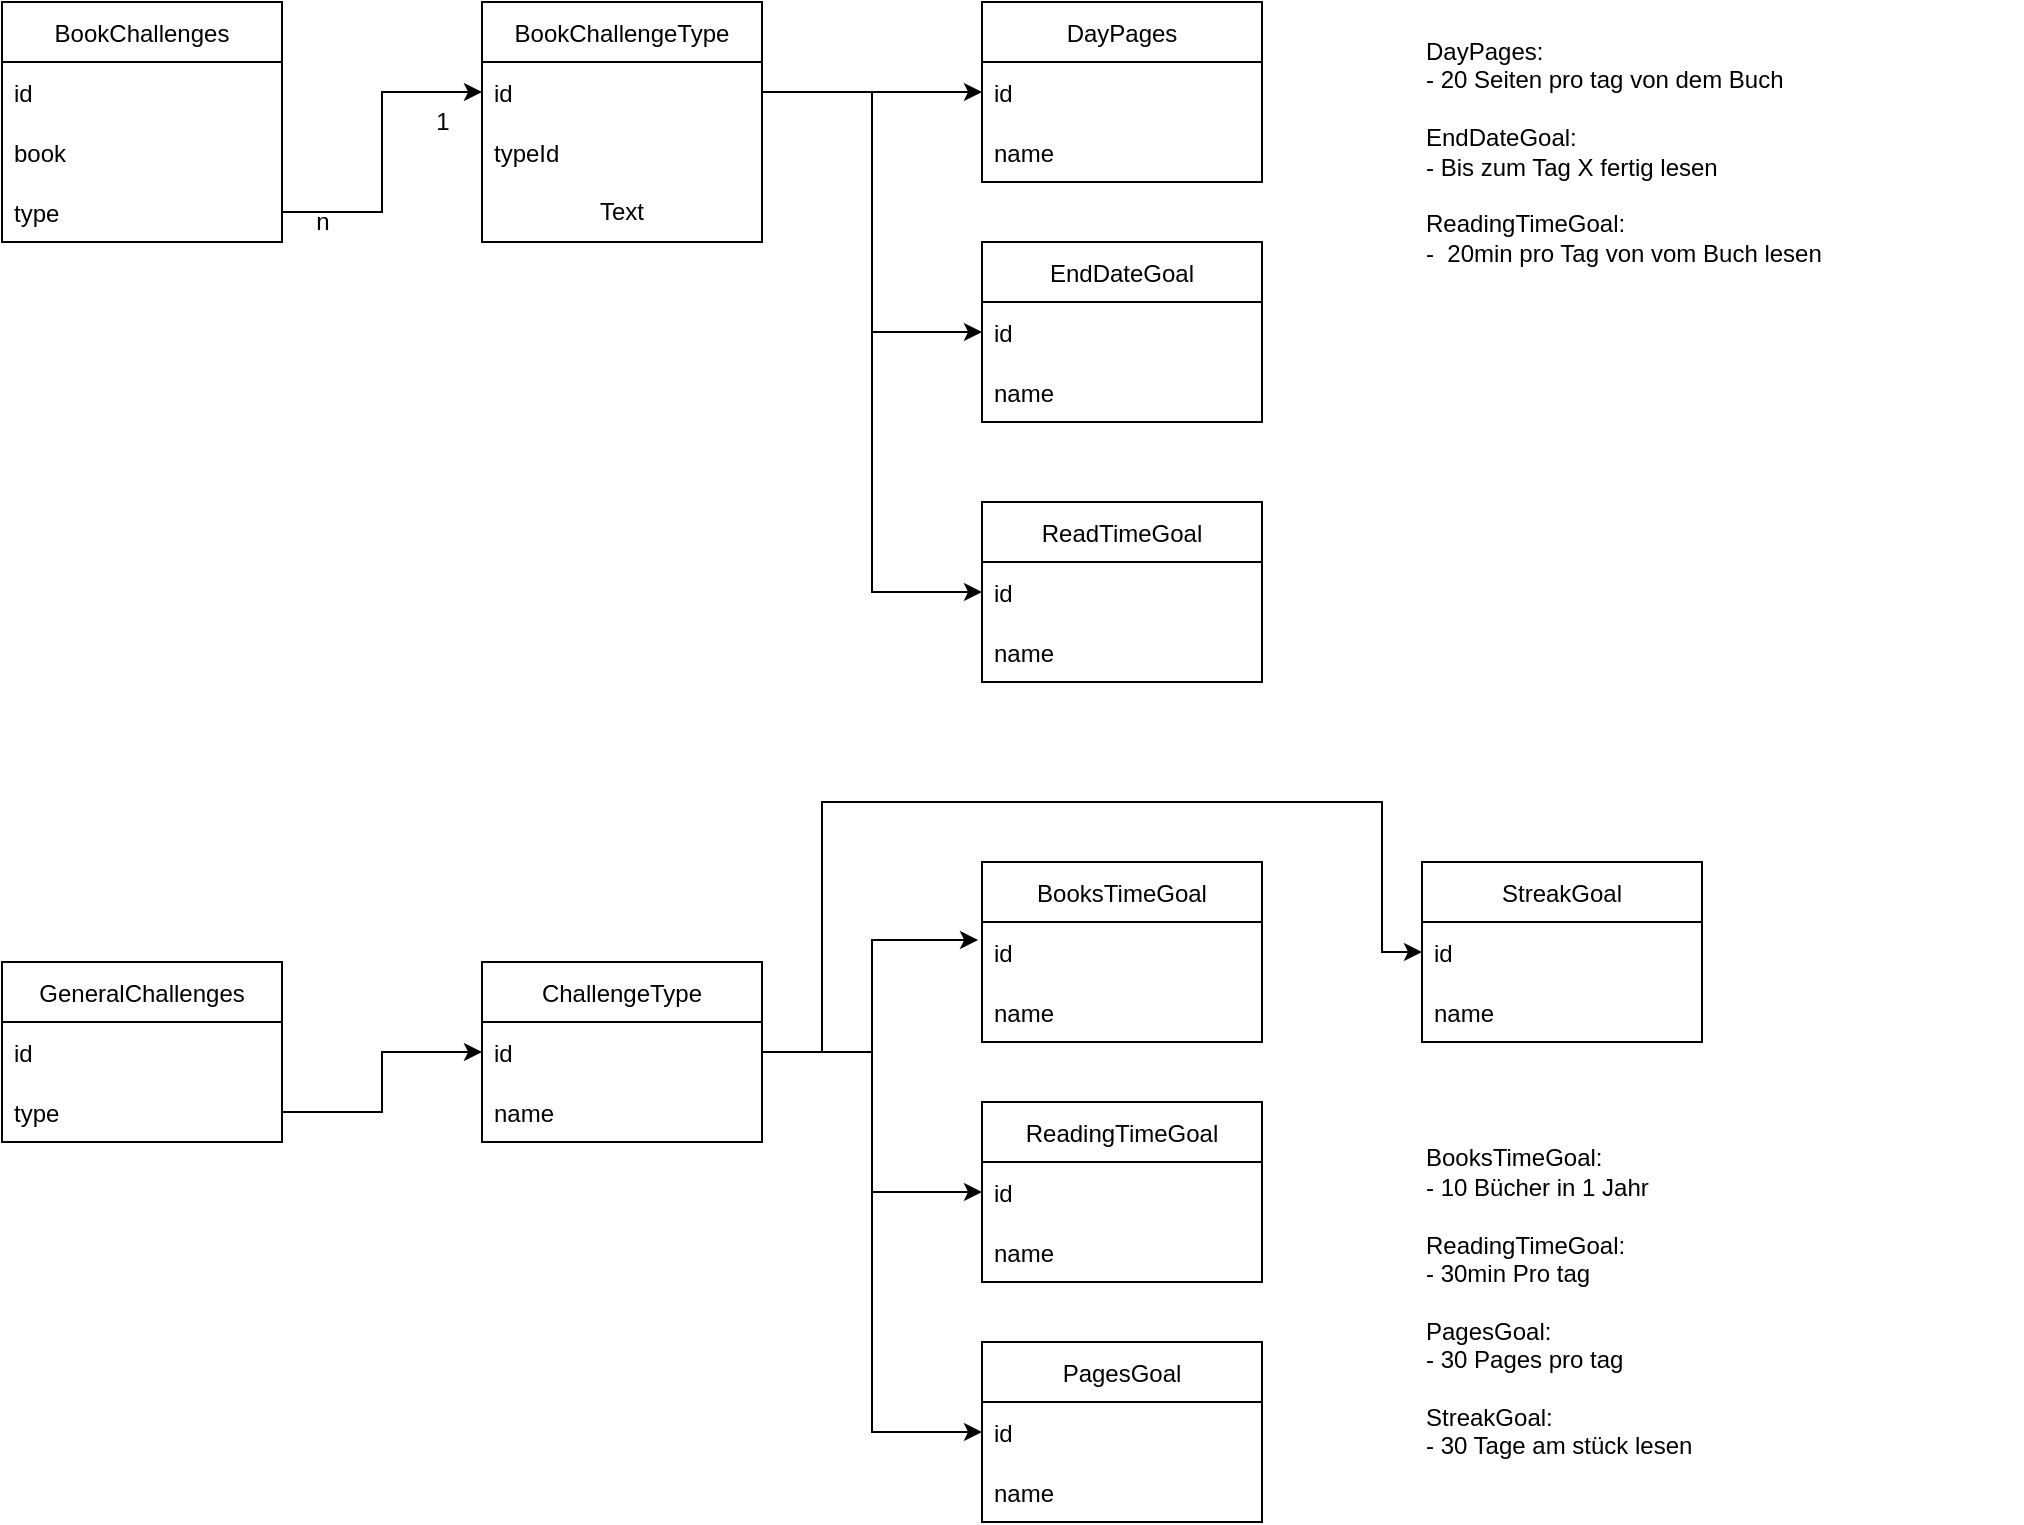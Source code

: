 <mxfile version="20.8.16" type="device"><diagram id="5UC8xc8aUDfBGlQ5QwmF" name="Seite-1"><mxGraphModel dx="1142" dy="864" grid="1" gridSize="10" guides="1" tooltips="1" connect="1" arrows="1" fold="1" page="1" pageScale="1" pageWidth="1169" pageHeight="827" math="0" shadow="0"><root><mxCell id="0"/><mxCell id="1" parent="0"/><mxCell id="uhi9riS7lNYA-uoKevwM-1" value="BookChallenges" style="swimlane;fontStyle=0;childLayout=stackLayout;horizontal=1;startSize=30;horizontalStack=0;resizeParent=1;resizeParentMax=0;resizeLast=0;collapsible=1;marginBottom=0;" parent="1" vertex="1"><mxGeometry x="70" y="50" width="140" height="120" as="geometry"/></mxCell><mxCell id="uhi9riS7lNYA-uoKevwM-2" value="id" style="text;strokeColor=none;fillColor=none;align=left;verticalAlign=middle;spacingLeft=4;spacingRight=4;overflow=hidden;points=[[0,0.5],[1,0.5]];portConstraint=eastwest;rotatable=0;" parent="uhi9riS7lNYA-uoKevwM-1" vertex="1"><mxGeometry y="30" width="140" height="30" as="geometry"/></mxCell><mxCell id="uhi9riS7lNYA-uoKevwM-3" value="book" style="text;strokeColor=none;fillColor=none;align=left;verticalAlign=middle;spacingLeft=4;spacingRight=4;overflow=hidden;points=[[0,0.5],[1,0.5]];portConstraint=eastwest;rotatable=0;" parent="uhi9riS7lNYA-uoKevwM-1" vertex="1"><mxGeometry y="60" width="140" height="30" as="geometry"/></mxCell><mxCell id="uhi9riS7lNYA-uoKevwM-4" value="type" style="text;strokeColor=none;fillColor=none;align=left;verticalAlign=middle;spacingLeft=4;spacingRight=4;overflow=hidden;points=[[0,0.5],[1,0.5]];portConstraint=eastwest;rotatable=0;" parent="uhi9riS7lNYA-uoKevwM-1" vertex="1"><mxGeometry y="90" width="140" height="30" as="geometry"/></mxCell><mxCell id="uhi9riS7lNYA-uoKevwM-5" value="BookChallengeType" style="swimlane;fontStyle=0;childLayout=stackLayout;horizontal=1;startSize=30;horizontalStack=0;resizeParent=1;resizeParentMax=0;resizeLast=0;collapsible=1;marginBottom=0;" parent="1" vertex="1"><mxGeometry x="310" y="50" width="140" height="120" as="geometry"/></mxCell><mxCell id="uhi9riS7lNYA-uoKevwM-6" value="id" style="text;strokeColor=none;fillColor=none;align=left;verticalAlign=middle;spacingLeft=4;spacingRight=4;overflow=hidden;points=[[0,0.5],[1,0.5]];portConstraint=eastwest;rotatable=0;" parent="uhi9riS7lNYA-uoKevwM-5" vertex="1"><mxGeometry y="30" width="140" height="30" as="geometry"/></mxCell><mxCell id="uhi9riS7lNYA-uoKevwM-7" value="typeId" style="text;strokeColor=none;fillColor=none;align=left;verticalAlign=middle;spacingLeft=4;spacingRight=4;overflow=hidden;points=[[0,0.5],[1,0.5]];portConstraint=eastwest;rotatable=0;" parent="uhi9riS7lNYA-uoKevwM-5" vertex="1"><mxGeometry y="60" width="140" height="30" as="geometry"/></mxCell><mxCell id="uhi9riS7lNYA-uoKevwM-45" value="Text" style="text;html=1;strokeColor=none;fillColor=none;align=center;verticalAlign=middle;whiteSpace=wrap;rounded=0;" parent="uhi9riS7lNYA-uoKevwM-5" vertex="1"><mxGeometry y="90" width="140" height="30" as="geometry"/></mxCell><mxCell id="uhi9riS7lNYA-uoKevwM-9" style="edgeStyle=orthogonalEdgeStyle;rounded=0;orthogonalLoop=1;jettySize=auto;html=1;entryX=0;entryY=0.5;entryDx=0;entryDy=0;" parent="1" source="uhi9riS7lNYA-uoKevwM-4" target="uhi9riS7lNYA-uoKevwM-6" edge="1"><mxGeometry relative="1" as="geometry"/></mxCell><mxCell id="uhi9riS7lNYA-uoKevwM-10" value="n" style="text;html=1;align=center;verticalAlign=middle;resizable=0;points=[];autosize=1;strokeColor=none;fillColor=none;" parent="1" vertex="1"><mxGeometry x="215" y="145" width="30" height="30" as="geometry"/></mxCell><mxCell id="uhi9riS7lNYA-uoKevwM-11" value="1" style="text;html=1;align=center;verticalAlign=middle;resizable=0;points=[];autosize=1;strokeColor=none;fillColor=none;" parent="1" vertex="1"><mxGeometry x="275" y="95" width="30" height="30" as="geometry"/></mxCell><mxCell id="uhi9riS7lNYA-uoKevwM-12" value="DayPages" style="swimlane;fontStyle=0;childLayout=stackLayout;horizontal=1;startSize=30;horizontalStack=0;resizeParent=1;resizeParentMax=0;resizeLast=0;collapsible=1;marginBottom=0;" parent="1" vertex="1"><mxGeometry x="560" y="50" width="140" height="90" as="geometry"/></mxCell><mxCell id="uhi9riS7lNYA-uoKevwM-13" value="id" style="text;strokeColor=none;fillColor=none;align=left;verticalAlign=middle;spacingLeft=4;spacingRight=4;overflow=hidden;points=[[0,0.5],[1,0.5]];portConstraint=eastwest;rotatable=0;" parent="uhi9riS7lNYA-uoKevwM-12" vertex="1"><mxGeometry y="30" width="140" height="30" as="geometry"/></mxCell><mxCell id="uhi9riS7lNYA-uoKevwM-14" value="name" style="text;strokeColor=none;fillColor=none;align=left;verticalAlign=middle;spacingLeft=4;spacingRight=4;overflow=hidden;points=[[0,0.5],[1,0.5]];portConstraint=eastwest;rotatable=0;" parent="uhi9riS7lNYA-uoKevwM-12" vertex="1"><mxGeometry y="60" width="140" height="30" as="geometry"/></mxCell><mxCell id="uhi9riS7lNYA-uoKevwM-15" value="EndDateGoal" style="swimlane;fontStyle=0;childLayout=stackLayout;horizontal=1;startSize=30;horizontalStack=0;resizeParent=1;resizeParentMax=0;resizeLast=0;collapsible=1;marginBottom=0;" parent="1" vertex="1"><mxGeometry x="560" y="170" width="140" height="90" as="geometry"/></mxCell><mxCell id="uhi9riS7lNYA-uoKevwM-16" value="id" style="text;strokeColor=none;fillColor=none;align=left;verticalAlign=middle;spacingLeft=4;spacingRight=4;overflow=hidden;points=[[0,0.5],[1,0.5]];portConstraint=eastwest;rotatable=0;" parent="uhi9riS7lNYA-uoKevwM-15" vertex="1"><mxGeometry y="30" width="140" height="30" as="geometry"/></mxCell><mxCell id="uhi9riS7lNYA-uoKevwM-17" value="name" style="text;strokeColor=none;fillColor=none;align=left;verticalAlign=middle;spacingLeft=4;spacingRight=4;overflow=hidden;points=[[0,0.5],[1,0.5]];portConstraint=eastwest;rotatable=0;" parent="uhi9riS7lNYA-uoKevwM-15" vertex="1"><mxGeometry y="60" width="140" height="30" as="geometry"/></mxCell><mxCell id="uhi9riS7lNYA-uoKevwM-18" value="ReadTimeGoal" style="swimlane;fontStyle=0;childLayout=stackLayout;horizontal=1;startSize=30;horizontalStack=0;resizeParent=1;resizeParentMax=0;resizeLast=0;collapsible=1;marginBottom=0;" parent="1" vertex="1"><mxGeometry x="560" y="300" width="140" height="90" as="geometry"/></mxCell><mxCell id="uhi9riS7lNYA-uoKevwM-19" value="id" style="text;strokeColor=none;fillColor=none;align=left;verticalAlign=middle;spacingLeft=4;spacingRight=4;overflow=hidden;points=[[0,0.5],[1,0.5]];portConstraint=eastwest;rotatable=0;" parent="uhi9riS7lNYA-uoKevwM-18" vertex="1"><mxGeometry y="30" width="140" height="30" as="geometry"/></mxCell><mxCell id="uhi9riS7lNYA-uoKevwM-20" value="name" style="text;strokeColor=none;fillColor=none;align=left;verticalAlign=middle;spacingLeft=4;spacingRight=4;overflow=hidden;points=[[0,0.5],[1,0.5]];portConstraint=eastwest;rotatable=0;" parent="uhi9riS7lNYA-uoKevwM-18" vertex="1"><mxGeometry y="60" width="140" height="30" as="geometry"/></mxCell><mxCell id="uhi9riS7lNYA-uoKevwM-21" value="GeneralChallenges" style="swimlane;fontStyle=0;childLayout=stackLayout;horizontal=1;startSize=30;horizontalStack=0;resizeParent=1;resizeParentMax=0;resizeLast=0;collapsible=1;marginBottom=0;" parent="1" vertex="1"><mxGeometry x="70" y="530" width="140" height="90" as="geometry"/></mxCell><mxCell id="uhi9riS7lNYA-uoKevwM-22" value="id" style="text;strokeColor=none;fillColor=none;align=left;verticalAlign=middle;spacingLeft=4;spacingRight=4;overflow=hidden;points=[[0,0.5],[1,0.5]];portConstraint=eastwest;rotatable=0;" parent="uhi9riS7lNYA-uoKevwM-21" vertex="1"><mxGeometry y="30" width="140" height="30" as="geometry"/></mxCell><mxCell id="uhi9riS7lNYA-uoKevwM-24" value="type" style="text;strokeColor=none;fillColor=none;align=left;verticalAlign=middle;spacingLeft=4;spacingRight=4;overflow=hidden;points=[[0,0.5],[1,0.5]];portConstraint=eastwest;rotatable=0;" parent="uhi9riS7lNYA-uoKevwM-21" vertex="1"><mxGeometry y="60" width="140" height="30" as="geometry"/></mxCell><mxCell id="uhi9riS7lNYA-uoKevwM-25" value="ChallengeType" style="swimlane;fontStyle=0;childLayout=stackLayout;horizontal=1;startSize=30;horizontalStack=0;resizeParent=1;resizeParentMax=0;resizeLast=0;collapsible=1;marginBottom=0;" parent="1" vertex="1"><mxGeometry x="310" y="530" width="140" height="90" as="geometry"/></mxCell><mxCell id="uhi9riS7lNYA-uoKevwM-26" value="id" style="text;strokeColor=none;fillColor=none;align=left;verticalAlign=middle;spacingLeft=4;spacingRight=4;overflow=hidden;points=[[0,0.5],[1,0.5]];portConstraint=eastwest;rotatable=0;" parent="uhi9riS7lNYA-uoKevwM-25" vertex="1"><mxGeometry y="30" width="140" height="30" as="geometry"/></mxCell><mxCell id="uhi9riS7lNYA-uoKevwM-27" value="name" style="text;strokeColor=none;fillColor=none;align=left;verticalAlign=middle;spacingLeft=4;spacingRight=4;overflow=hidden;points=[[0,0.5],[1,0.5]];portConstraint=eastwest;rotatable=0;" parent="uhi9riS7lNYA-uoKevwM-25" vertex="1"><mxGeometry y="60" width="140" height="30" as="geometry"/></mxCell><mxCell id="uhi9riS7lNYA-uoKevwM-28" value="BooksTimeGoal" style="swimlane;fontStyle=0;childLayout=stackLayout;horizontal=1;startSize=30;horizontalStack=0;resizeParent=1;resizeParentMax=0;resizeLast=0;collapsible=1;marginBottom=0;" parent="1" vertex="1"><mxGeometry x="560" y="480" width="140" height="90" as="geometry"/></mxCell><mxCell id="uhi9riS7lNYA-uoKevwM-29" value="id" style="text;strokeColor=none;fillColor=none;align=left;verticalAlign=middle;spacingLeft=4;spacingRight=4;overflow=hidden;points=[[0,0.5],[1,0.5]];portConstraint=eastwest;rotatable=0;" parent="uhi9riS7lNYA-uoKevwM-28" vertex="1"><mxGeometry y="30" width="140" height="30" as="geometry"/></mxCell><mxCell id="uhi9riS7lNYA-uoKevwM-30" value="name" style="text;strokeColor=none;fillColor=none;align=left;verticalAlign=middle;spacingLeft=4;spacingRight=4;overflow=hidden;points=[[0,0.5],[1,0.5]];portConstraint=eastwest;rotatable=0;" parent="uhi9riS7lNYA-uoKevwM-28" vertex="1"><mxGeometry y="60" width="140" height="30" as="geometry"/></mxCell><mxCell id="uhi9riS7lNYA-uoKevwM-31" value="ReadingTimeGoal" style="swimlane;fontStyle=0;childLayout=stackLayout;horizontal=1;startSize=30;horizontalStack=0;resizeParent=1;resizeParentMax=0;resizeLast=0;collapsible=1;marginBottom=0;" parent="1" vertex="1"><mxGeometry x="560" y="600" width="140" height="90" as="geometry"/></mxCell><mxCell id="uhi9riS7lNYA-uoKevwM-32" value="id" style="text;strokeColor=none;fillColor=none;align=left;verticalAlign=middle;spacingLeft=4;spacingRight=4;overflow=hidden;points=[[0,0.5],[1,0.5]];portConstraint=eastwest;rotatable=0;" parent="uhi9riS7lNYA-uoKevwM-31" vertex="1"><mxGeometry y="30" width="140" height="30" as="geometry"/></mxCell><mxCell id="uhi9riS7lNYA-uoKevwM-33" value="name" style="text;strokeColor=none;fillColor=none;align=left;verticalAlign=middle;spacingLeft=4;spacingRight=4;overflow=hidden;points=[[0,0.5],[1,0.5]];portConstraint=eastwest;rotatable=0;" parent="uhi9riS7lNYA-uoKevwM-31" vertex="1"><mxGeometry y="60" width="140" height="30" as="geometry"/></mxCell><mxCell id="uhi9riS7lNYA-uoKevwM-34" value="PagesGoal" style="swimlane;fontStyle=0;childLayout=stackLayout;horizontal=1;startSize=30;horizontalStack=0;resizeParent=1;resizeParentMax=0;resizeLast=0;collapsible=1;marginBottom=0;" parent="1" vertex="1"><mxGeometry x="560" y="720" width="140" height="90" as="geometry"/></mxCell><mxCell id="uhi9riS7lNYA-uoKevwM-35" value="id" style="text;strokeColor=none;fillColor=none;align=left;verticalAlign=middle;spacingLeft=4;spacingRight=4;overflow=hidden;points=[[0,0.5],[1,0.5]];portConstraint=eastwest;rotatable=0;" parent="uhi9riS7lNYA-uoKevwM-34" vertex="1"><mxGeometry y="30" width="140" height="30" as="geometry"/></mxCell><mxCell id="uhi9riS7lNYA-uoKevwM-36" value="name" style="text;strokeColor=none;fillColor=none;align=left;verticalAlign=middle;spacingLeft=4;spacingRight=4;overflow=hidden;points=[[0,0.5],[1,0.5]];portConstraint=eastwest;rotatable=0;" parent="uhi9riS7lNYA-uoKevwM-34" vertex="1"><mxGeometry y="60" width="140" height="30" as="geometry"/></mxCell><mxCell id="uhi9riS7lNYA-uoKevwM-37" value="StreakGoal" style="swimlane;fontStyle=0;childLayout=stackLayout;horizontal=1;startSize=30;horizontalStack=0;resizeParent=1;resizeParentMax=0;resizeLast=0;collapsible=1;marginBottom=0;" parent="1" vertex="1"><mxGeometry x="780" y="480" width="140" height="90" as="geometry"/></mxCell><mxCell id="uhi9riS7lNYA-uoKevwM-38" value="id" style="text;strokeColor=none;fillColor=none;align=left;verticalAlign=middle;spacingLeft=4;spacingRight=4;overflow=hidden;points=[[0,0.5],[1,0.5]];portConstraint=eastwest;rotatable=0;" parent="uhi9riS7lNYA-uoKevwM-37" vertex="1"><mxGeometry y="30" width="140" height="30" as="geometry"/></mxCell><mxCell id="uhi9riS7lNYA-uoKevwM-39" value="name" style="text;strokeColor=none;fillColor=none;align=left;verticalAlign=middle;spacingLeft=4;spacingRight=4;overflow=hidden;points=[[0,0.5],[1,0.5]];portConstraint=eastwest;rotatable=0;" parent="uhi9riS7lNYA-uoKevwM-37" vertex="1"><mxGeometry y="60" width="140" height="30" as="geometry"/></mxCell><mxCell id="uhi9riS7lNYA-uoKevwM-41" value="BooksTimeGoal:&lt;br&gt;- 10 Bücher in 1 Jahr&lt;br&gt;&lt;br&gt;ReadingTimeGoal:&lt;br&gt;- 30min Pro tag&lt;br&gt;&lt;br&gt;PagesGoal:&lt;br&gt;- 30 Pages pro tag&amp;nbsp;&lt;br&gt;&lt;br&gt;StreakGoal:&lt;br&gt;- 30 Tage am stück lesen" style="text;html=1;strokeColor=none;fillColor=none;align=left;verticalAlign=middle;whiteSpace=wrap;rounded=0;" parent="1" vertex="1"><mxGeometry x="780" y="590" width="300" height="220" as="geometry"/></mxCell><mxCell id="uhi9riS7lNYA-uoKevwM-42" value="DayPages:&lt;br&gt;- 20 Seiten pro tag von dem Buch&lt;br&gt;&lt;br&gt;EndDateGoal:&lt;br&gt;- Bis zum Tag X fertig lesen&lt;br&gt;&lt;br&gt;ReadingTimeGoal:&lt;br&gt;-&amp;nbsp; 20min pro Tag von vom Buch lesen" style="text;html=1;strokeColor=none;fillColor=none;align=left;verticalAlign=middle;whiteSpace=wrap;rounded=0;" parent="1" vertex="1"><mxGeometry x="780" y="60" width="290" height="130" as="geometry"/></mxCell><mxCell id="pGAbdGA8DyQKQojGBXfP-1" style="edgeStyle=orthogonalEdgeStyle;rounded=0;orthogonalLoop=1;jettySize=auto;html=1;" edge="1" parent="1" source="uhi9riS7lNYA-uoKevwM-24" target="uhi9riS7lNYA-uoKevwM-26"><mxGeometry relative="1" as="geometry"/></mxCell><mxCell id="pGAbdGA8DyQKQojGBXfP-3" style="edgeStyle=orthogonalEdgeStyle;rounded=0;orthogonalLoop=1;jettySize=auto;html=1;entryX=0;entryY=0.5;entryDx=0;entryDy=0;" edge="1" parent="1" source="uhi9riS7lNYA-uoKevwM-6" target="uhi9riS7lNYA-uoKevwM-16"><mxGeometry relative="1" as="geometry"/></mxCell><mxCell id="pGAbdGA8DyQKQojGBXfP-4" style="edgeStyle=orthogonalEdgeStyle;rounded=0;orthogonalLoop=1;jettySize=auto;html=1;exitX=1;exitY=0.5;exitDx=0;exitDy=0;entryX=0;entryY=0.5;entryDx=0;entryDy=0;" edge="1" parent="1" source="uhi9riS7lNYA-uoKevwM-6" target="uhi9riS7lNYA-uoKevwM-13"><mxGeometry relative="1" as="geometry"/></mxCell><mxCell id="pGAbdGA8DyQKQojGBXfP-5" style="edgeStyle=orthogonalEdgeStyle;rounded=0;orthogonalLoop=1;jettySize=auto;html=1;entryX=0;entryY=0.5;entryDx=0;entryDy=0;" edge="1" parent="1" source="uhi9riS7lNYA-uoKevwM-6" target="uhi9riS7lNYA-uoKevwM-19"><mxGeometry relative="1" as="geometry"/></mxCell><mxCell id="pGAbdGA8DyQKQojGBXfP-6" style="edgeStyle=orthogonalEdgeStyle;rounded=0;orthogonalLoop=1;jettySize=auto;html=1;entryX=-0.014;entryY=0.3;entryDx=0;entryDy=0;entryPerimeter=0;" edge="1" parent="1" source="uhi9riS7lNYA-uoKevwM-26" target="uhi9riS7lNYA-uoKevwM-29"><mxGeometry relative="1" as="geometry"/></mxCell><mxCell id="pGAbdGA8DyQKQojGBXfP-7" style="edgeStyle=orthogonalEdgeStyle;rounded=0;orthogonalLoop=1;jettySize=auto;html=1;exitX=1;exitY=0.5;exitDx=0;exitDy=0;entryX=0;entryY=0.5;entryDx=0;entryDy=0;" edge="1" parent="1" source="uhi9riS7lNYA-uoKevwM-26" target="uhi9riS7lNYA-uoKevwM-32"><mxGeometry relative="1" as="geometry"/></mxCell><mxCell id="pGAbdGA8DyQKQojGBXfP-8" style="edgeStyle=orthogonalEdgeStyle;rounded=0;orthogonalLoop=1;jettySize=auto;html=1;entryX=0;entryY=0.5;entryDx=0;entryDy=0;" edge="1" parent="1" source="uhi9riS7lNYA-uoKevwM-26" target="uhi9riS7lNYA-uoKevwM-35"><mxGeometry relative="1" as="geometry"/></mxCell><mxCell id="pGAbdGA8DyQKQojGBXfP-9" style="edgeStyle=orthogonalEdgeStyle;rounded=0;orthogonalLoop=1;jettySize=auto;html=1;entryX=0;entryY=0.5;entryDx=0;entryDy=0;" edge="1" parent="1" source="uhi9riS7lNYA-uoKevwM-26" target="uhi9riS7lNYA-uoKevwM-38"><mxGeometry relative="1" as="geometry"><Array as="points"><mxPoint x="480" y="575"/><mxPoint x="480" y="450"/><mxPoint x="760" y="450"/><mxPoint x="760" y="525"/></Array></mxGeometry></mxCell></root></mxGraphModel></diagram></mxfile>